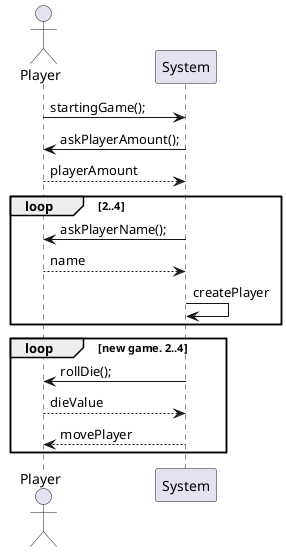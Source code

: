 @startuml
'https://plantuml.com/sequence-diagram

actor Player
System <- Player: startingGame();
System -> Player: askPlayerAmount();
Player --> System: playerAmount

loop 2..4

System -> Player : askPlayerName();
Player --> System: name
System -> System: createPlayer
end
loop new game. 2..4
System -> Player: rollDie();
Player --> System: dieValue
System --> Player: movePlayer

end
@enduml